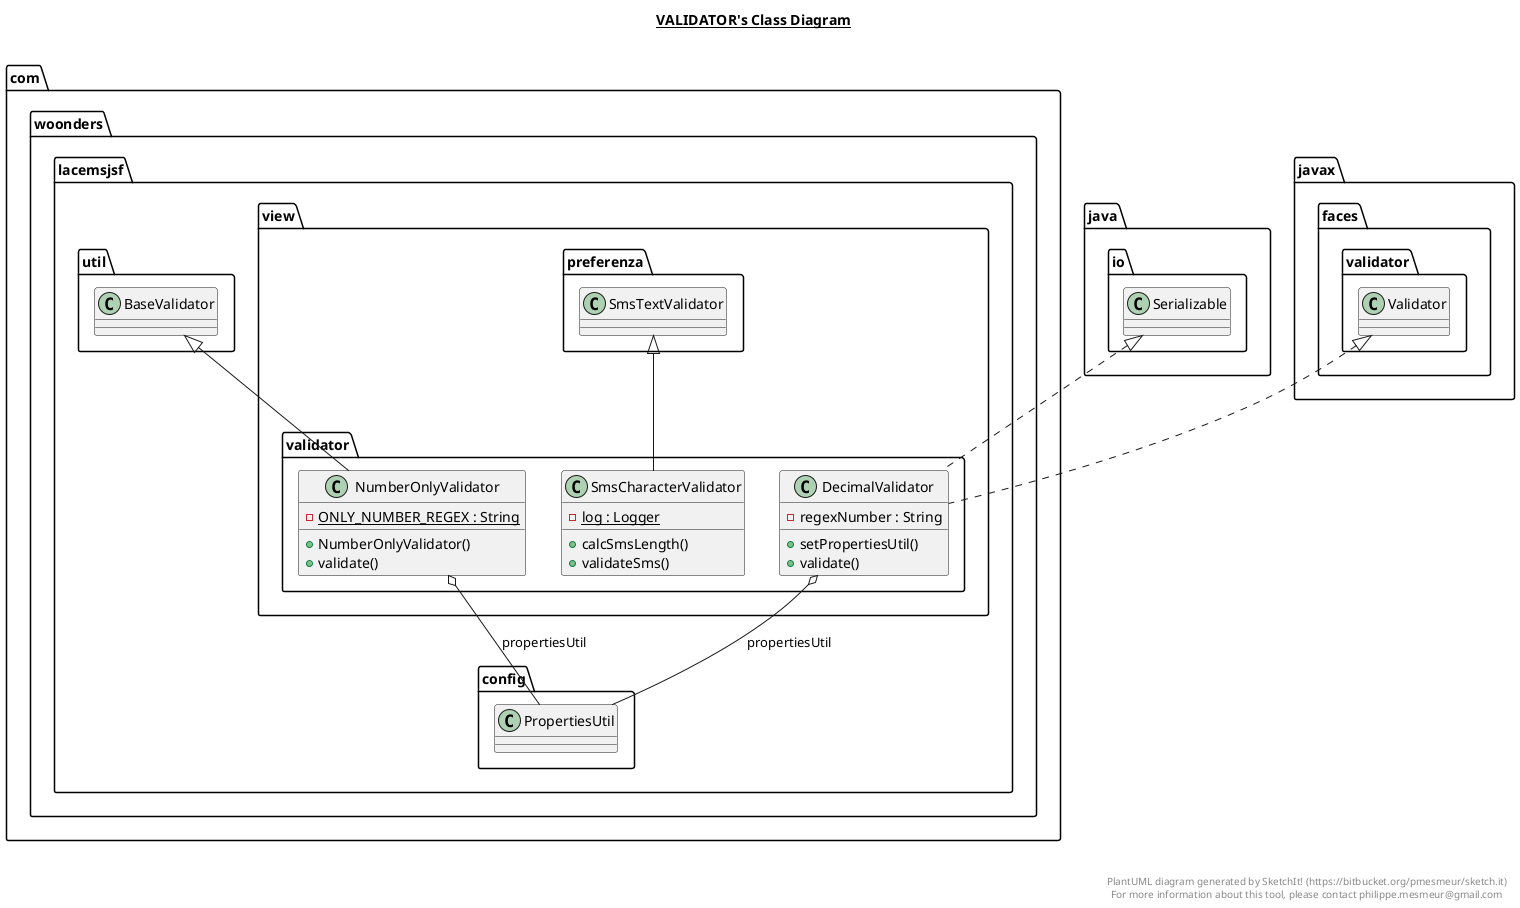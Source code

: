 @startuml

title __VALIDATOR's Class Diagram__\n

  namespace com.woonders.lacemsjsf.view.validator {
    class com.woonders.lacemsjsf.view.validator.DecimalValidator {
        - regexNumber : String
        + setPropertiesUtil()
        + validate()
    }
  }
  

  namespace com.woonders.lacemsjsf.view.validator {
    class com.woonders.lacemsjsf.view.validator.NumberOnlyValidator {
        {static} - ONLY_NUMBER_REGEX : String
        + NumberOnlyValidator()
        + validate()
    }
  }
  

  namespace com.woonders.lacemsjsf.view.validator {
    class com.woonders.lacemsjsf.view.validator.SmsCharacterValidator {
        {static} - log : Logger
        + calcSmsLength()
        + validateSms()
    }
  }
  

  com.woonders.lacemsjsf.view.validator.DecimalValidator .up.|> java.io.Serializable
  com.woonders.lacemsjsf.view.validator.DecimalValidator .up.|> javax.faces.validator.Validator
  com.woonders.lacemsjsf.view.validator.DecimalValidator o-- com.woonders.lacemsjsf.config.PropertiesUtil : propertiesUtil
  com.woonders.lacemsjsf.view.validator.NumberOnlyValidator -up-|> com.woonders.lacemsjsf.util.BaseValidator
  com.woonders.lacemsjsf.view.validator.NumberOnlyValidator o-- com.woonders.lacemsjsf.config.PropertiesUtil : propertiesUtil
  com.woonders.lacemsjsf.view.validator.SmsCharacterValidator -up-|> com.woonders.lacemsjsf.view.preferenza.SmsTextValidator


right footer


PlantUML diagram generated by SketchIt! (https://bitbucket.org/pmesmeur/sketch.it)
For more information about this tool, please contact philippe.mesmeur@gmail.com
endfooter

@enduml
